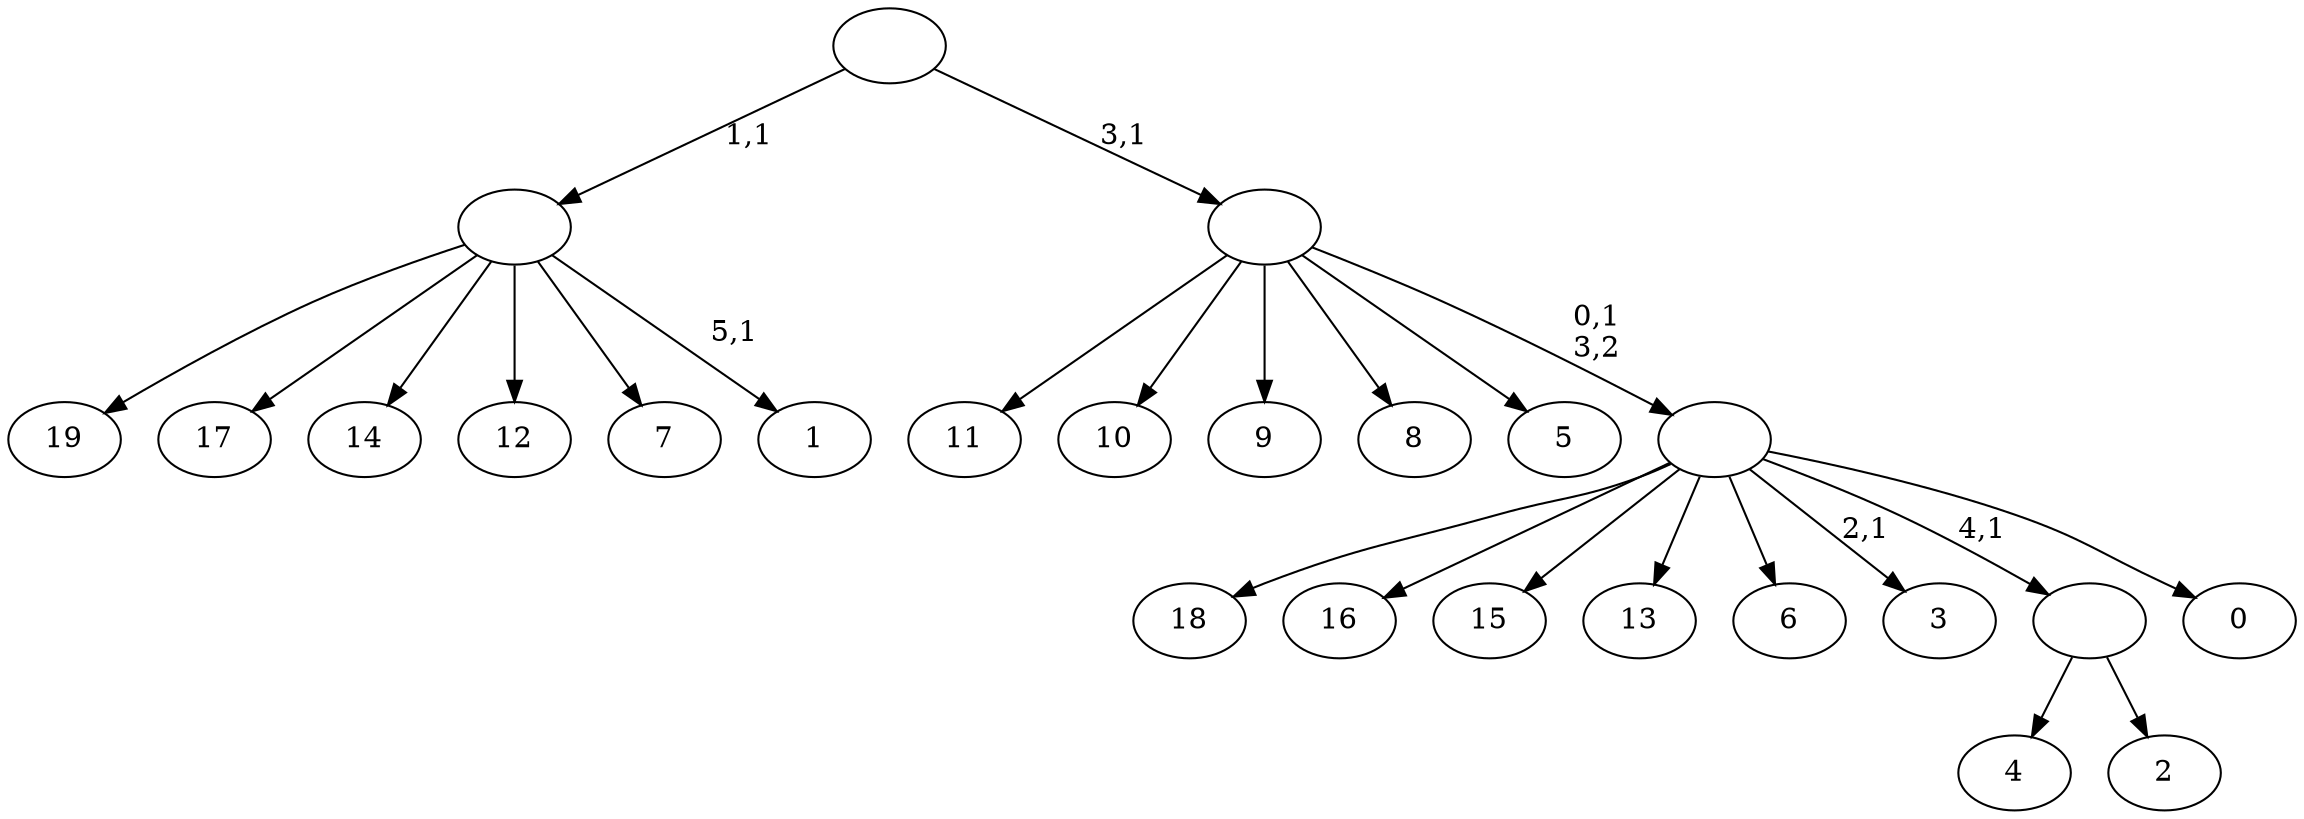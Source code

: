 digraph T {
	26 [label="19"]
	25 [label="18"]
	24 [label="17"]
	23 [label="16"]
	22 [label="15"]
	21 [label="14"]
	20 [label="13"]
	19 [label="12"]
	18 [label="11"]
	17 [label="10"]
	16 [label="9"]
	15 [label="8"]
	14 [label="7"]
	13 [label="6"]
	12 [label="5"]
	11 [label="4"]
	10 [label="3"]
	8 [label="2"]
	7 [label=""]
	6 [label="1"]
	4 [label=""]
	3 [label="0"]
	2 [label=""]
	1 [label=""]
	0 [label=""]
	7 -> 11 [label=""]
	7 -> 8 [label=""]
	4 -> 6 [label="5,1"]
	4 -> 26 [label=""]
	4 -> 24 [label=""]
	4 -> 21 [label=""]
	4 -> 19 [label=""]
	4 -> 14 [label=""]
	2 -> 10 [label="2,1"]
	2 -> 25 [label=""]
	2 -> 23 [label=""]
	2 -> 22 [label=""]
	2 -> 20 [label=""]
	2 -> 13 [label=""]
	2 -> 7 [label="4,1"]
	2 -> 3 [label=""]
	1 -> 18 [label=""]
	1 -> 17 [label=""]
	1 -> 16 [label=""]
	1 -> 15 [label=""]
	1 -> 12 [label=""]
	1 -> 2 [label="0,1\n3,2"]
	0 -> 4 [label="1,1"]
	0 -> 1 [label="3,1"]
}
